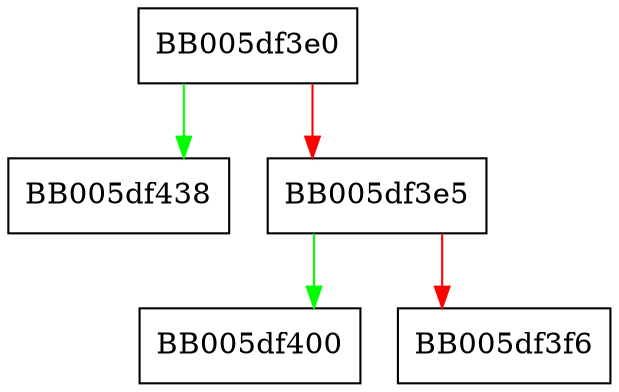 digraph EVP_SIGNATURE_free {
  node [shape="box"];
  graph [splines=ortho];
  BB005df3e0 -> BB005df438 [color="green"];
  BB005df3e0 -> BB005df3e5 [color="red"];
  BB005df3e5 -> BB005df400 [color="green"];
  BB005df3e5 -> BB005df3f6 [color="red"];
}